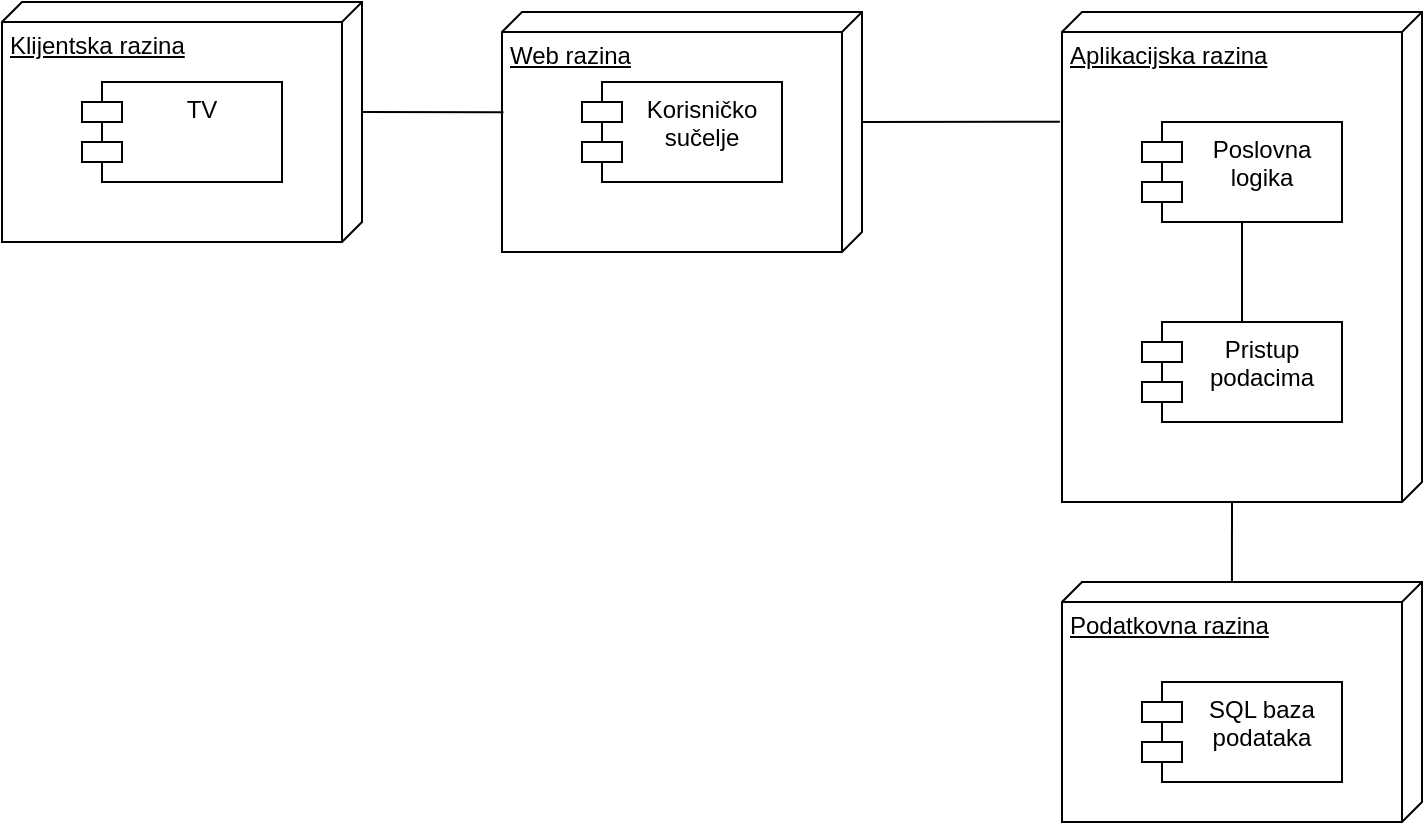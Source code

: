<mxfile version="24.7.8">
  <diagram name="Page-1" id="8BNtjnjGKDuUmnMjykrF">
    <mxGraphModel dx="1050" dy="638" grid="1" gridSize="10" guides="1" tooltips="1" connect="1" arrows="1" fold="1" page="1" pageScale="1" pageWidth="850" pageHeight="1100" math="0" shadow="0">
      <root>
        <mxCell id="0" />
        <mxCell id="1" parent="0" />
        <mxCell id="Ecw9eV1bSO2Csk1s4Jc3-1" value="Klijentska razina" style="verticalAlign=top;align=left;spacingTop=8;spacingLeft=2;spacingRight=12;shape=cube;size=10;direction=south;fontStyle=4;html=1;whiteSpace=wrap;" vertex="1" parent="1">
          <mxGeometry x="100" y="140" width="180" height="120" as="geometry" />
        </mxCell>
        <mxCell id="Ecw9eV1bSO2Csk1s4Jc3-2" value="TV" style="shape=module;align=left;spacingLeft=20;align=center;verticalAlign=top;whiteSpace=wrap;html=1;" vertex="1" parent="1">
          <mxGeometry x="140" y="180" width="100" height="50" as="geometry" />
        </mxCell>
        <mxCell id="Ecw9eV1bSO2Csk1s4Jc3-3" value="Web razina" style="verticalAlign=top;align=left;spacingTop=8;spacingLeft=2;spacingRight=12;shape=cube;size=10;direction=south;fontStyle=4;html=1;whiteSpace=wrap;" vertex="1" parent="1">
          <mxGeometry x="350" y="145" width="180" height="120" as="geometry" />
        </mxCell>
        <mxCell id="Ecw9eV1bSO2Csk1s4Jc3-4" value="Korisničko sučelje" style="shape=module;align=left;spacingLeft=20;align=center;verticalAlign=top;whiteSpace=wrap;html=1;" vertex="1" parent="1">
          <mxGeometry x="390" y="180" width="100" height="50" as="geometry" />
        </mxCell>
        <mxCell id="Ecw9eV1bSO2Csk1s4Jc3-5" value="Aplikacijska razina" style="verticalAlign=top;align=left;spacingTop=8;spacingLeft=2;spacingRight=12;shape=cube;size=10;direction=south;fontStyle=4;html=1;whiteSpace=wrap;" vertex="1" parent="1">
          <mxGeometry x="630" y="145" width="180" height="245" as="geometry" />
        </mxCell>
        <mxCell id="Ecw9eV1bSO2Csk1s4Jc3-6" value="Poslovna logika" style="shape=module;align=left;spacingLeft=20;align=center;verticalAlign=top;whiteSpace=wrap;html=1;" vertex="1" parent="1">
          <mxGeometry x="670" y="200" width="100" height="50" as="geometry" />
        </mxCell>
        <mxCell id="Ecw9eV1bSO2Csk1s4Jc3-7" value="Pristup podacima" style="shape=module;align=left;spacingLeft=20;align=center;verticalAlign=top;whiteSpace=wrap;html=1;" vertex="1" parent="1">
          <mxGeometry x="670" y="300" width="100" height="50" as="geometry" />
        </mxCell>
        <mxCell id="Ecw9eV1bSO2Csk1s4Jc3-8" value="Podatkovna razina" style="verticalAlign=top;align=left;spacingTop=8;spacingLeft=2;spacingRight=12;shape=cube;size=10;direction=south;fontStyle=4;html=1;whiteSpace=wrap;" vertex="1" parent="1">
          <mxGeometry x="630" y="430" width="180" height="120" as="geometry" />
        </mxCell>
        <mxCell id="Ecw9eV1bSO2Csk1s4Jc3-9" value="SQL baza podataka" style="shape=module;align=left;spacingLeft=20;align=center;verticalAlign=top;whiteSpace=wrap;html=1;" vertex="1" parent="1">
          <mxGeometry x="670" y="480" width="100" height="50" as="geometry" />
        </mxCell>
        <mxCell id="Ecw9eV1bSO2Csk1s4Jc3-10" value="" style="endArrow=none;html=1;rounded=0;exitX=0;exitY=0;exitDx=55;exitDy=0;exitPerimeter=0;entryX=0.418;entryY=0.996;entryDx=0;entryDy=0;entryPerimeter=0;" edge="1" parent="1" source="Ecw9eV1bSO2Csk1s4Jc3-1" target="Ecw9eV1bSO2Csk1s4Jc3-3">
          <mxGeometry width="50" height="50" relative="1" as="geometry">
            <mxPoint x="390" y="330" as="sourcePoint" />
            <mxPoint x="440" y="280" as="targetPoint" />
          </mxGeometry>
        </mxCell>
        <mxCell id="Ecw9eV1bSO2Csk1s4Jc3-11" value="" style="endArrow=none;html=1;rounded=0;exitX=0;exitY=0;exitDx=55;exitDy=0;exitPerimeter=0;entryX=0.224;entryY=1.006;entryDx=0;entryDy=0;entryPerimeter=0;" edge="1" parent="1" source="Ecw9eV1bSO2Csk1s4Jc3-3" target="Ecw9eV1bSO2Csk1s4Jc3-5">
          <mxGeometry width="50" height="50" relative="1" as="geometry">
            <mxPoint x="570" y="370" as="sourcePoint" />
            <mxPoint x="620" y="320" as="targetPoint" />
          </mxGeometry>
        </mxCell>
        <mxCell id="Ecw9eV1bSO2Csk1s4Jc3-12" value="" style="endArrow=none;html=1;rounded=0;entryX=0.5;entryY=1;entryDx=0;entryDy=0;exitX=0.5;exitY=0;exitDx=0;exitDy=0;" edge="1" parent="1" source="Ecw9eV1bSO2Csk1s4Jc3-7" target="Ecw9eV1bSO2Csk1s4Jc3-6">
          <mxGeometry width="50" height="50" relative="1" as="geometry">
            <mxPoint x="620" y="370" as="sourcePoint" />
            <mxPoint x="670" y="320" as="targetPoint" />
          </mxGeometry>
        </mxCell>
        <mxCell id="Ecw9eV1bSO2Csk1s4Jc3-13" value="" style="endArrow=none;html=1;rounded=0;entryX=0;entryY=0;entryDx=245;entryDy=95;entryPerimeter=0;exitX=-0.002;exitY=0.528;exitDx=0;exitDy=0;exitPerimeter=0;" edge="1" parent="1" source="Ecw9eV1bSO2Csk1s4Jc3-8" target="Ecw9eV1bSO2Csk1s4Jc3-5">
          <mxGeometry width="50" height="50" relative="1" as="geometry">
            <mxPoint x="620" y="370" as="sourcePoint" />
            <mxPoint x="670" y="320" as="targetPoint" />
          </mxGeometry>
        </mxCell>
      </root>
    </mxGraphModel>
  </diagram>
</mxfile>
